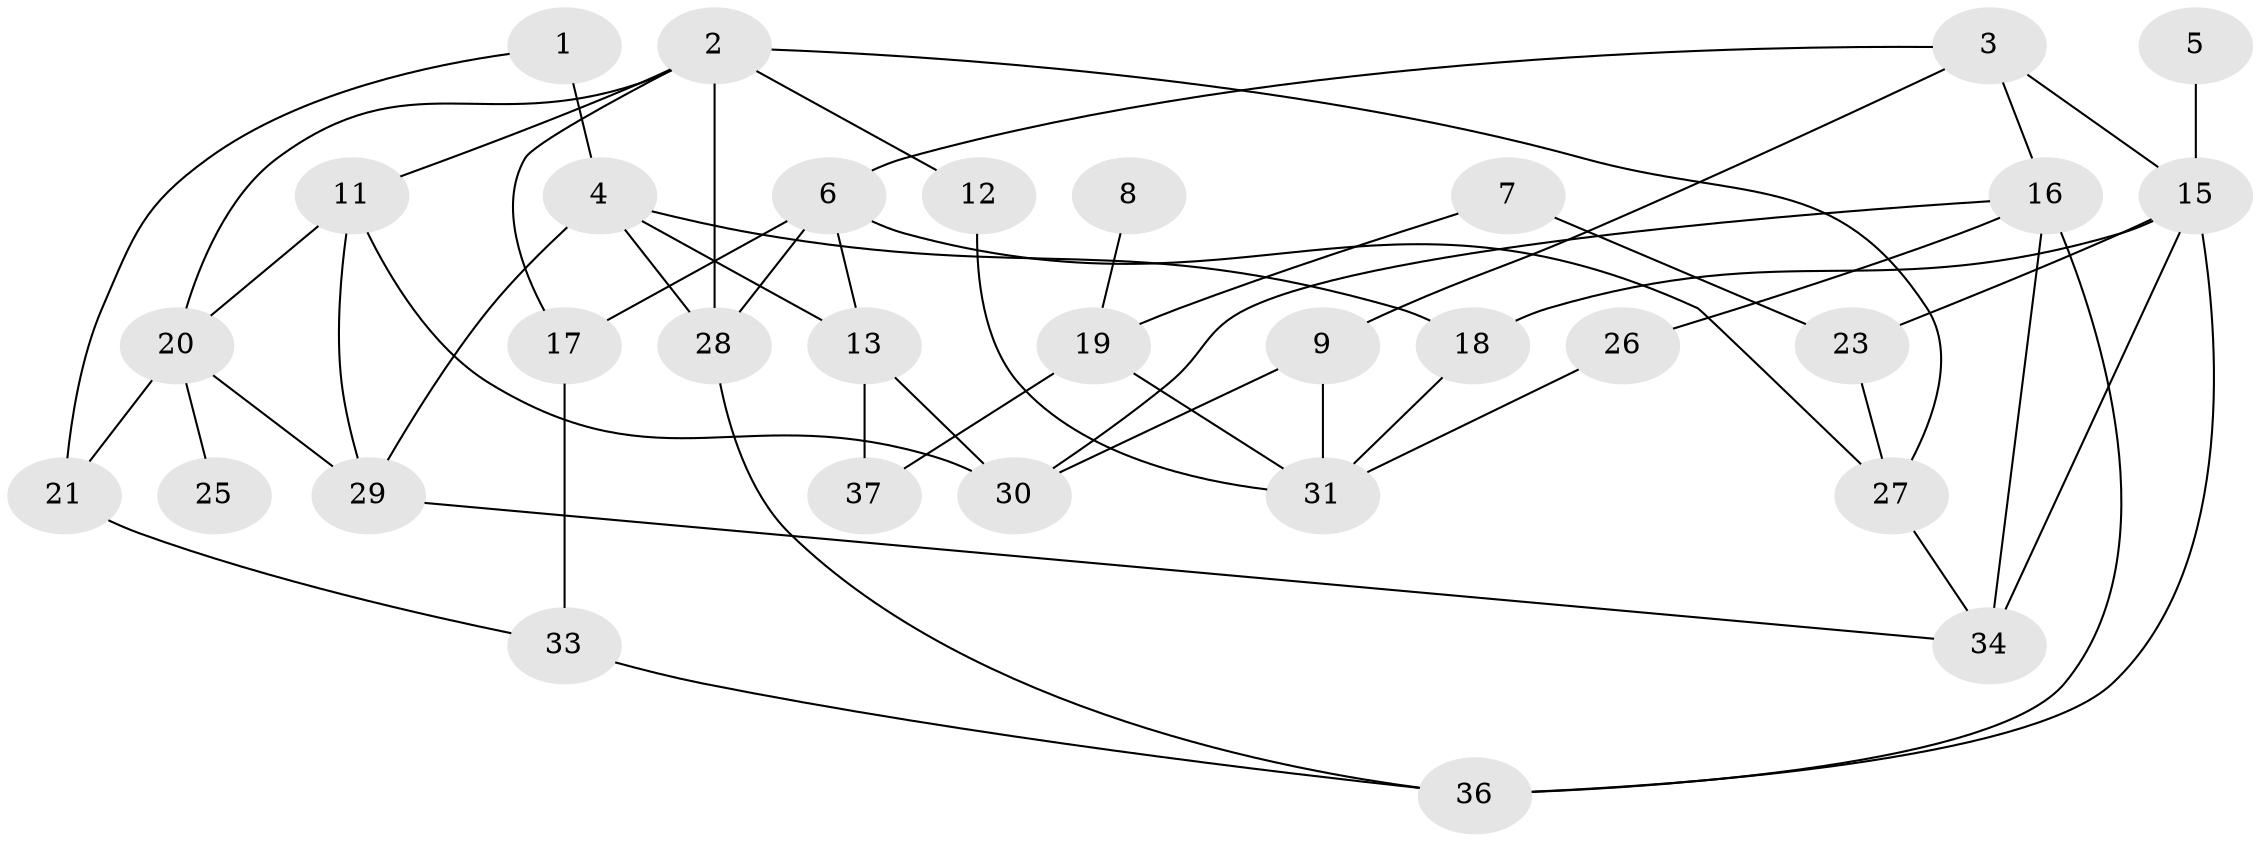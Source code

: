 // original degree distribution, {3: 0.2857142857142857, 1: 0.16666666666666666, 4: 0.11904761904761904, 2: 0.2857142857142857, 0: 0.07142857142857142, 5: 0.047619047619047616, 6: 0.023809523809523808}
// Generated by graph-tools (version 1.1) at 2025/48/03/04/25 22:48:03]
// undirected, 31 vertices, 54 edges
graph export_dot {
  node [color=gray90,style=filled];
  1;
  2;
  3;
  4;
  5;
  6;
  7;
  8;
  9;
  11;
  12;
  13;
  15;
  16;
  17;
  18;
  19;
  20;
  21;
  23;
  25;
  26;
  27;
  28;
  29;
  30;
  31;
  33;
  34;
  36;
  37;
  1 -- 4 [weight=2.0];
  1 -- 21 [weight=1.0];
  2 -- 11 [weight=1.0];
  2 -- 12 [weight=1.0];
  2 -- 17 [weight=1.0];
  2 -- 20 [weight=1.0];
  2 -- 27 [weight=1.0];
  2 -- 28 [weight=1.0];
  3 -- 6 [weight=1.0];
  3 -- 9 [weight=1.0];
  3 -- 15 [weight=1.0];
  3 -- 16 [weight=1.0];
  4 -- 13 [weight=1.0];
  4 -- 18 [weight=1.0];
  4 -- 28 [weight=1.0];
  4 -- 29 [weight=1.0];
  5 -- 15 [weight=1.0];
  6 -- 13 [weight=1.0];
  6 -- 17 [weight=1.0];
  6 -- 27 [weight=1.0];
  6 -- 28 [weight=1.0];
  7 -- 19 [weight=1.0];
  7 -- 23 [weight=1.0];
  8 -- 19 [weight=1.0];
  9 -- 30 [weight=1.0];
  9 -- 31 [weight=1.0];
  11 -- 20 [weight=1.0];
  11 -- 29 [weight=1.0];
  11 -- 30 [weight=1.0];
  12 -- 31 [weight=1.0];
  13 -- 30 [weight=2.0];
  13 -- 37 [weight=1.0];
  15 -- 18 [weight=1.0];
  15 -- 23 [weight=1.0];
  15 -- 34 [weight=1.0];
  15 -- 36 [weight=1.0];
  16 -- 26 [weight=1.0];
  16 -- 30 [weight=1.0];
  16 -- 34 [weight=1.0];
  16 -- 36 [weight=1.0];
  17 -- 33 [weight=1.0];
  18 -- 31 [weight=1.0];
  19 -- 31 [weight=1.0];
  19 -- 37 [weight=1.0];
  20 -- 21 [weight=1.0];
  20 -- 25 [weight=1.0];
  20 -- 29 [weight=1.0];
  21 -- 33 [weight=1.0];
  23 -- 27 [weight=1.0];
  26 -- 31 [weight=1.0];
  27 -- 34 [weight=1.0];
  28 -- 36 [weight=1.0];
  29 -- 34 [weight=1.0];
  33 -- 36 [weight=1.0];
}

